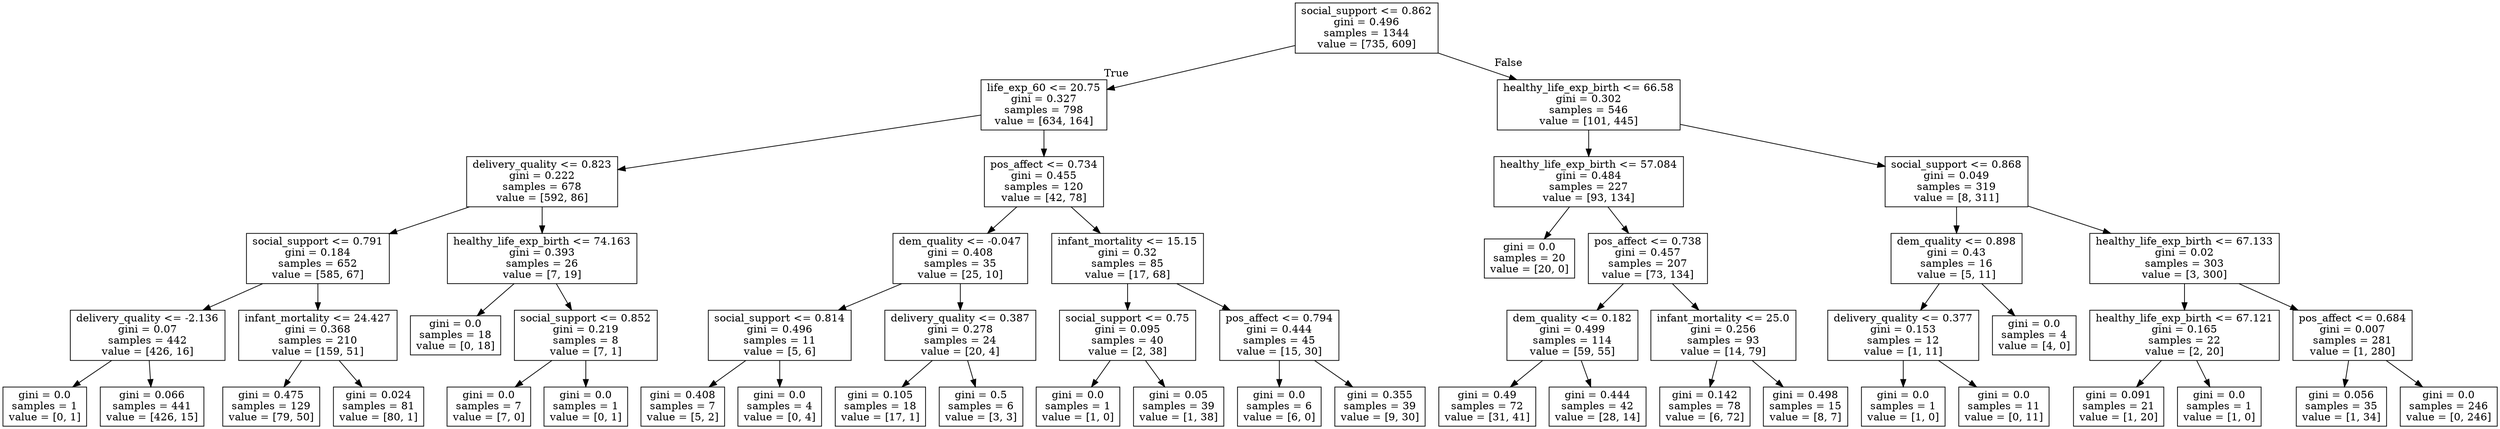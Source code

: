 digraph Tree {
node [shape=box] ;
0 [label="social_support <= 0.862\ngini = 0.496\nsamples = 1344\nvalue = [735, 609]"] ;
1 [label="life_exp_60 <= 20.75\ngini = 0.327\nsamples = 798\nvalue = [634, 164]"] ;
0 -> 1 [labeldistance=2.5, labelangle=45, headlabel="True"] ;
2 [label="delivery_quality <= 0.823\ngini = 0.222\nsamples = 678\nvalue = [592, 86]"] ;
1 -> 2 ;
3 [label="social_support <= 0.791\ngini = 0.184\nsamples = 652\nvalue = [585, 67]"] ;
2 -> 3 ;
4 [label="delivery_quality <= -2.136\ngini = 0.07\nsamples = 442\nvalue = [426, 16]"] ;
3 -> 4 ;
5 [label="gini = 0.0\nsamples = 1\nvalue = [0, 1]"] ;
4 -> 5 ;
6 [label="gini = 0.066\nsamples = 441\nvalue = [426, 15]"] ;
4 -> 6 ;
7 [label="infant_mortality <= 24.427\ngini = 0.368\nsamples = 210\nvalue = [159, 51]"] ;
3 -> 7 ;
8 [label="gini = 0.475\nsamples = 129\nvalue = [79, 50]"] ;
7 -> 8 ;
9 [label="gini = 0.024\nsamples = 81\nvalue = [80, 1]"] ;
7 -> 9 ;
10 [label="healthy_life_exp_birth <= 74.163\ngini = 0.393\nsamples = 26\nvalue = [7, 19]"] ;
2 -> 10 ;
11 [label="gini = 0.0\nsamples = 18\nvalue = [0, 18]"] ;
10 -> 11 ;
12 [label="social_support <= 0.852\ngini = 0.219\nsamples = 8\nvalue = [7, 1]"] ;
10 -> 12 ;
13 [label="gini = 0.0\nsamples = 7\nvalue = [7, 0]"] ;
12 -> 13 ;
14 [label="gini = 0.0\nsamples = 1\nvalue = [0, 1]"] ;
12 -> 14 ;
15 [label="pos_affect <= 0.734\ngini = 0.455\nsamples = 120\nvalue = [42, 78]"] ;
1 -> 15 ;
16 [label="dem_quality <= -0.047\ngini = 0.408\nsamples = 35\nvalue = [25, 10]"] ;
15 -> 16 ;
17 [label="social_support <= 0.814\ngini = 0.496\nsamples = 11\nvalue = [5, 6]"] ;
16 -> 17 ;
18 [label="gini = 0.408\nsamples = 7\nvalue = [5, 2]"] ;
17 -> 18 ;
19 [label="gini = 0.0\nsamples = 4\nvalue = [0, 4]"] ;
17 -> 19 ;
20 [label="delivery_quality <= 0.387\ngini = 0.278\nsamples = 24\nvalue = [20, 4]"] ;
16 -> 20 ;
21 [label="gini = 0.105\nsamples = 18\nvalue = [17, 1]"] ;
20 -> 21 ;
22 [label="gini = 0.5\nsamples = 6\nvalue = [3, 3]"] ;
20 -> 22 ;
23 [label="infant_mortality <= 15.15\ngini = 0.32\nsamples = 85\nvalue = [17, 68]"] ;
15 -> 23 ;
24 [label="social_support <= 0.75\ngini = 0.095\nsamples = 40\nvalue = [2, 38]"] ;
23 -> 24 ;
25 [label="gini = 0.0\nsamples = 1\nvalue = [1, 0]"] ;
24 -> 25 ;
26 [label="gini = 0.05\nsamples = 39\nvalue = [1, 38]"] ;
24 -> 26 ;
27 [label="pos_affect <= 0.794\ngini = 0.444\nsamples = 45\nvalue = [15, 30]"] ;
23 -> 27 ;
28 [label="gini = 0.0\nsamples = 6\nvalue = [6, 0]"] ;
27 -> 28 ;
29 [label="gini = 0.355\nsamples = 39\nvalue = [9, 30]"] ;
27 -> 29 ;
30 [label="healthy_life_exp_birth <= 66.58\ngini = 0.302\nsamples = 546\nvalue = [101, 445]"] ;
0 -> 30 [labeldistance=2.5, labelangle=-45, headlabel="False"] ;
31 [label="healthy_life_exp_birth <= 57.084\ngini = 0.484\nsamples = 227\nvalue = [93, 134]"] ;
30 -> 31 ;
32 [label="gini = 0.0\nsamples = 20\nvalue = [20, 0]"] ;
31 -> 32 ;
33 [label="pos_affect <= 0.738\ngini = 0.457\nsamples = 207\nvalue = [73, 134]"] ;
31 -> 33 ;
34 [label="dem_quality <= 0.182\ngini = 0.499\nsamples = 114\nvalue = [59, 55]"] ;
33 -> 34 ;
35 [label="gini = 0.49\nsamples = 72\nvalue = [31, 41]"] ;
34 -> 35 ;
36 [label="gini = 0.444\nsamples = 42\nvalue = [28, 14]"] ;
34 -> 36 ;
37 [label="infant_mortality <= 25.0\ngini = 0.256\nsamples = 93\nvalue = [14, 79]"] ;
33 -> 37 ;
38 [label="gini = 0.142\nsamples = 78\nvalue = [6, 72]"] ;
37 -> 38 ;
39 [label="gini = 0.498\nsamples = 15\nvalue = [8, 7]"] ;
37 -> 39 ;
40 [label="social_support <= 0.868\ngini = 0.049\nsamples = 319\nvalue = [8, 311]"] ;
30 -> 40 ;
41 [label="dem_quality <= 0.898\ngini = 0.43\nsamples = 16\nvalue = [5, 11]"] ;
40 -> 41 ;
42 [label="delivery_quality <= 0.377\ngini = 0.153\nsamples = 12\nvalue = [1, 11]"] ;
41 -> 42 ;
43 [label="gini = 0.0\nsamples = 1\nvalue = [1, 0]"] ;
42 -> 43 ;
44 [label="gini = 0.0\nsamples = 11\nvalue = [0, 11]"] ;
42 -> 44 ;
45 [label="gini = 0.0\nsamples = 4\nvalue = [4, 0]"] ;
41 -> 45 ;
46 [label="healthy_life_exp_birth <= 67.133\ngini = 0.02\nsamples = 303\nvalue = [3, 300]"] ;
40 -> 46 ;
47 [label="healthy_life_exp_birth <= 67.121\ngini = 0.165\nsamples = 22\nvalue = [2, 20]"] ;
46 -> 47 ;
48 [label="gini = 0.091\nsamples = 21\nvalue = [1, 20]"] ;
47 -> 48 ;
49 [label="gini = 0.0\nsamples = 1\nvalue = [1, 0]"] ;
47 -> 49 ;
50 [label="pos_affect <= 0.684\ngini = 0.007\nsamples = 281\nvalue = [1, 280]"] ;
46 -> 50 ;
51 [label="gini = 0.056\nsamples = 35\nvalue = [1, 34]"] ;
50 -> 51 ;
52 [label="gini = 0.0\nsamples = 246\nvalue = [0, 246]"] ;
50 -> 52 ;
}